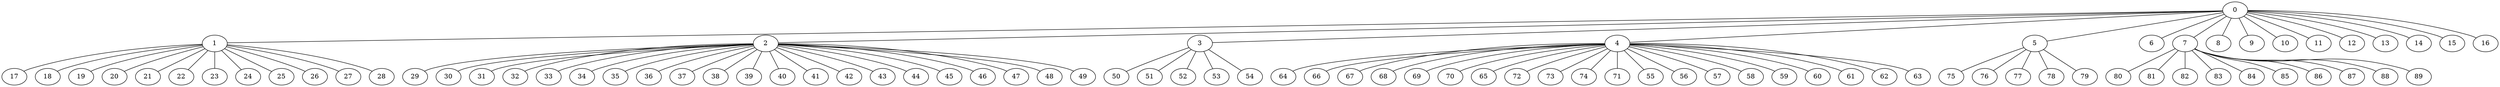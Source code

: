 
graph graphname {
    0 -- 1
0 -- 2
0 -- 3
0 -- 4
0 -- 5
0 -- 6
0 -- 7
0 -- 8
0 -- 9
0 -- 10
0 -- 11
0 -- 12
0 -- 13
0 -- 14
0 -- 15
0 -- 16
1 -- 17
1 -- 18
1 -- 19
1 -- 20
1 -- 21
1 -- 22
1 -- 23
1 -- 24
1 -- 25
1 -- 26
1 -- 27
1 -- 28
2 -- 29
2 -- 30
2 -- 31
2 -- 32
2 -- 33
2 -- 34
2 -- 35
2 -- 36
2 -- 37
2 -- 38
2 -- 39
2 -- 40
2 -- 41
2 -- 42
2 -- 43
2 -- 44
2 -- 45
2 -- 46
2 -- 47
2 -- 48
2 -- 49
3 -- 50
3 -- 51
3 -- 52
3 -- 53
3 -- 54
4 -- 64
4 -- 66
4 -- 67
4 -- 68
4 -- 69
4 -- 70
4 -- 65
4 -- 72
4 -- 73
4 -- 74
4 -- 71
4 -- 55
4 -- 56
4 -- 57
4 -- 58
4 -- 59
4 -- 60
4 -- 61
4 -- 62
4 -- 63
5 -- 75
5 -- 76
5 -- 77
5 -- 78
5 -- 79
7 -- 80
7 -- 81
7 -- 82
7 -- 83
7 -- 84
7 -- 85
7 -- 86
7 -- 87
7 -- 88
7 -- 89

}
